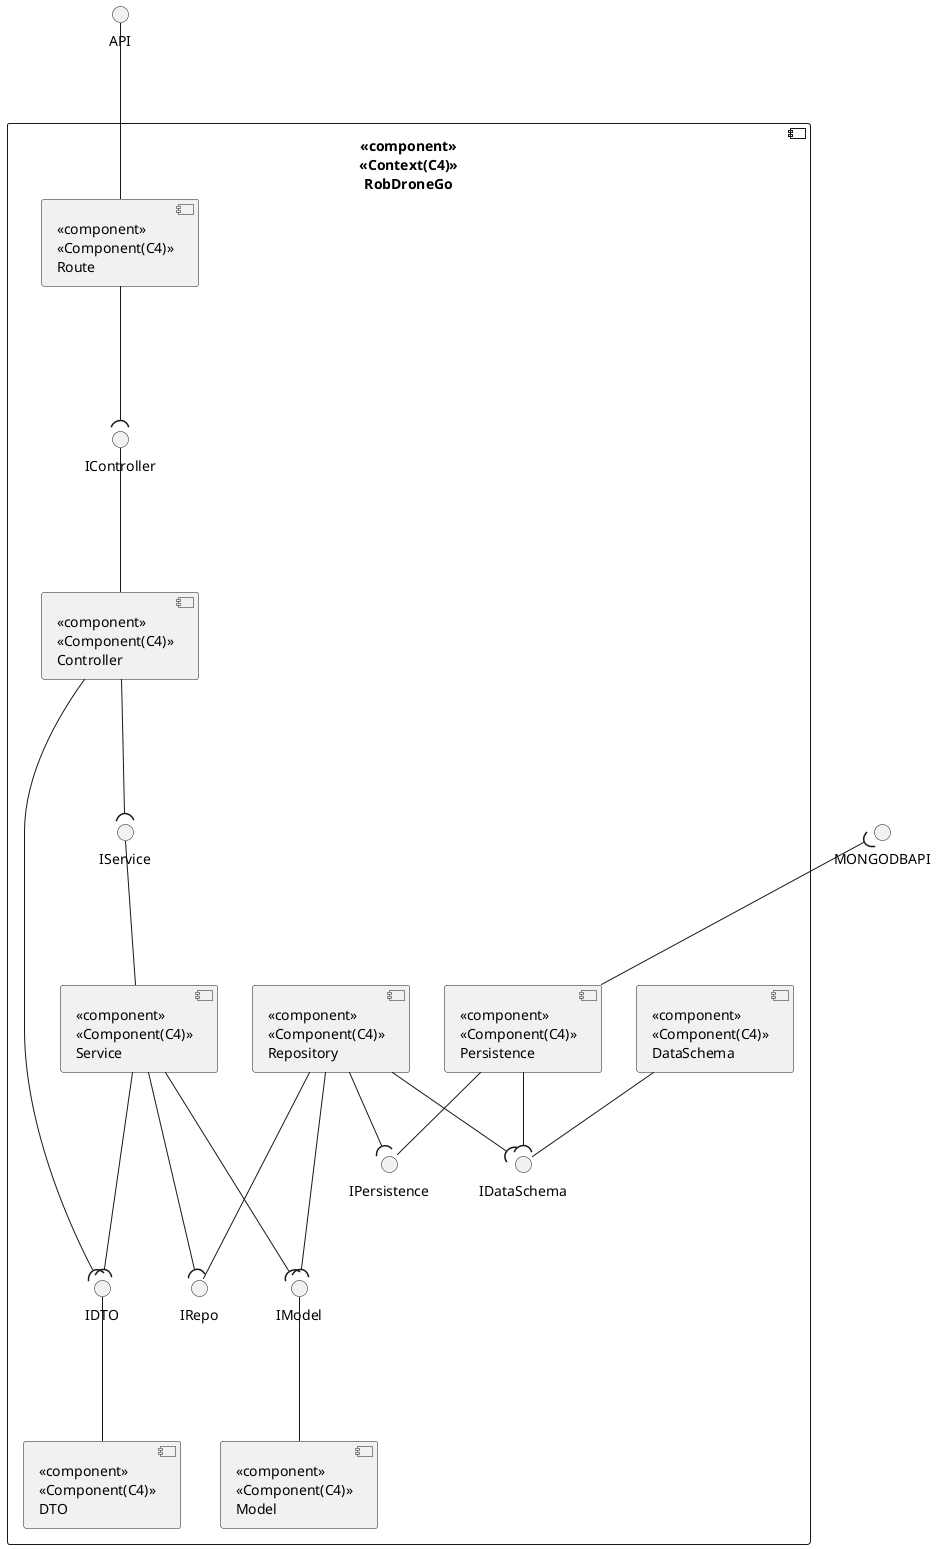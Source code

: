 @startuml
component "<<component>>\n<<Context(C4)>>\nRobDroneGo" as c2 {

  component "<<component>>\n<<Component(C4)>>\nRoute" as route{
  }
  component "<<component>>\n<<Component(C4)>>\nController" as ctrl{
  }
  
  component "<<component>>\n<<Component(C4)>>\nService" as ser{
    
  }
  component "<<component>>\n<<Component(C4)>>\nDTO" as dto{
    
  }
  component "<<component>>\n<<Component(C4)>>\nModel" as model{
    
  }
  component "<<component>>\n<<Component(C4)>>\nRepository" as repo{
    
  }
  component "<<component>>\n<<Component(C4)>>\nPersistence" as pers{
    
  }
  component "<<component>>\n<<Component(C4)>>\nDataSchema" as ds{
    
    
  }
interface IController as ictrl
interface IService as iser
interface IDTO as idto
interface IRepo as irepo
interface IModel as imodel
interface IPersistence as ipers
interface IDataSchema as ids

}

interface API as API
interface MONGODBAPI as MDBAPI

API --- route
route ---( ictrl
ictrl --- ctrl
ctrl ---( idto
idto --- dto  
ctrl ---( iser 
iser --- ser
ser ---( idto
  
ser ---( imodel

imodel --- model
repo ---( imodel  
repo --- irepo
ser ---( irepo 
ds -- ids
repo --( ids
pers --( ids
pers -- ipers
repo --( ipers

MDBAPI )--- pers
@enduml